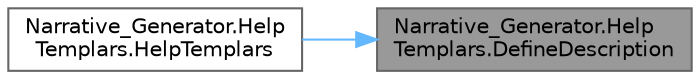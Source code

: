 digraph "Narrative_Generator.HelpTemplars.DefineDescription"
{
 // LATEX_PDF_SIZE
  bgcolor="transparent";
  edge [fontname=Helvetica,fontsize=10,labelfontname=Helvetica,labelfontsize=10];
  node [fontname=Helvetica,fontsize=10,shape=box,height=0.2,width=0.4];
  rankdir="RL";
  Node1 [label="Narrative_Generator.Help\lTemplars.DefineDescription",height=0.2,width=0.4,color="gray40", fillcolor="grey60", style="filled", fontcolor="black",tooltip="A method that creates a description of the action."];
  Node1 -> Node2 [dir="back",color="steelblue1",style="solid"];
  Node2 [label="Narrative_Generator.Help\lTemplars.HelpTemplars",height=0.2,width=0.4,color="grey40", fillcolor="white", style="filled",URL="$class_narrative___generator_1_1_help_templars.html#ae78e6d33b4c20e13034d8060488c82f2",tooltip="A constructor based only on the state of the story world."];
}
